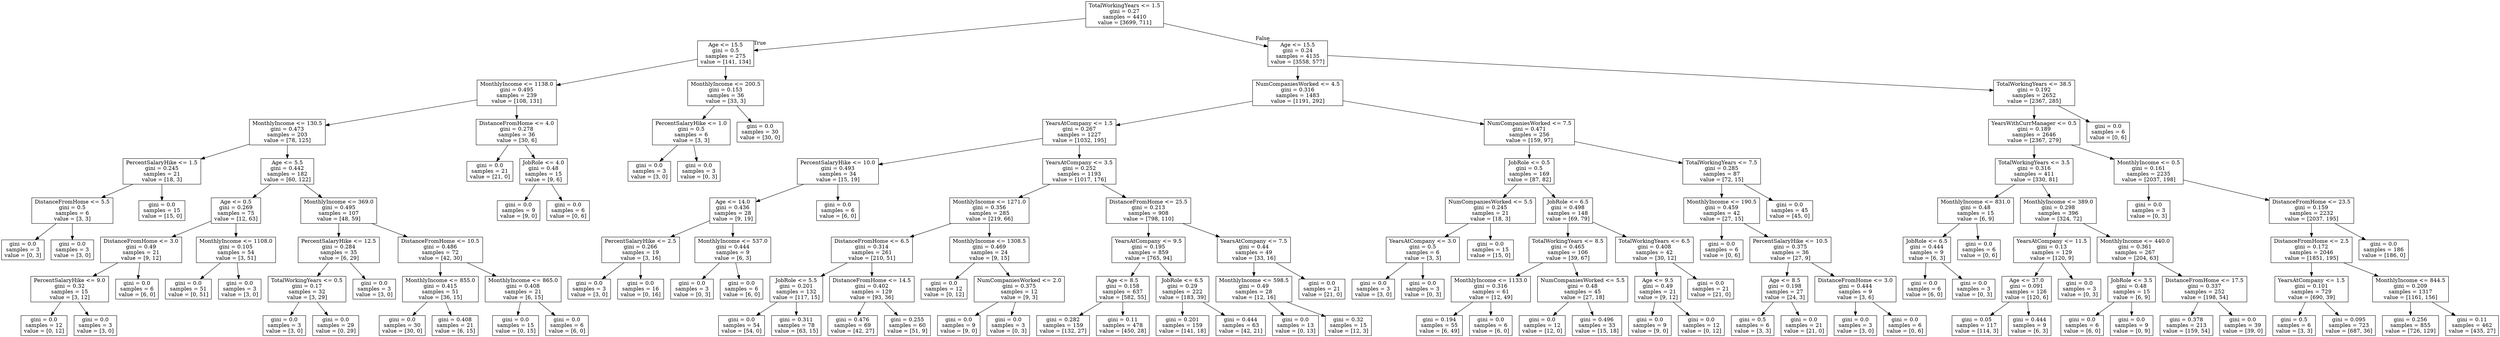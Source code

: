 digraph Tree {
node [shape=box] ;
0 [label="TotalWorkingYears <= 1.5\ngini = 0.27\nsamples = 4410\nvalue = [3699, 711]"] ;
1 [label="Age <= 15.5\ngini = 0.5\nsamples = 275\nvalue = [141, 134]"] ;
0 -> 1 [labeldistance=2.5, labelangle=45, headlabel="True"] ;
2 [label="MonthlyIncome <= 1138.0\ngini = 0.495\nsamples = 239\nvalue = [108, 131]"] ;
1 -> 2 ;
3 [label="MonthlyIncome <= 130.5\ngini = 0.473\nsamples = 203\nvalue = [78, 125]"] ;
2 -> 3 ;
4 [label="PercentSalaryHike <= 1.5\ngini = 0.245\nsamples = 21\nvalue = [18, 3]"] ;
3 -> 4 ;
5 [label="DistanceFromHome <= 5.5\ngini = 0.5\nsamples = 6\nvalue = [3, 3]"] ;
4 -> 5 ;
6 [label="gini = 0.0\nsamples = 3\nvalue = [0, 3]"] ;
5 -> 6 ;
7 [label="gini = 0.0\nsamples = 3\nvalue = [3, 0]"] ;
5 -> 7 ;
8 [label="gini = 0.0\nsamples = 15\nvalue = [15, 0]"] ;
4 -> 8 ;
9 [label="Age <= 5.5\ngini = 0.442\nsamples = 182\nvalue = [60, 122]"] ;
3 -> 9 ;
10 [label="Age <= 0.5\ngini = 0.269\nsamples = 75\nvalue = [12, 63]"] ;
9 -> 10 ;
11 [label="DistanceFromHome <= 3.0\ngini = 0.49\nsamples = 21\nvalue = [9, 12]"] ;
10 -> 11 ;
12 [label="PercentSalaryHike <= 9.0\ngini = 0.32\nsamples = 15\nvalue = [3, 12]"] ;
11 -> 12 ;
13 [label="gini = 0.0\nsamples = 12\nvalue = [0, 12]"] ;
12 -> 13 ;
14 [label="gini = 0.0\nsamples = 3\nvalue = [3, 0]"] ;
12 -> 14 ;
15 [label="gini = 0.0\nsamples = 6\nvalue = [6, 0]"] ;
11 -> 15 ;
16 [label="MonthlyIncome <= 1108.0\ngini = 0.105\nsamples = 54\nvalue = [3, 51]"] ;
10 -> 16 ;
17 [label="gini = 0.0\nsamples = 51\nvalue = [0, 51]"] ;
16 -> 17 ;
18 [label="gini = 0.0\nsamples = 3\nvalue = [3, 0]"] ;
16 -> 18 ;
19 [label="MonthlyIncome <= 369.0\ngini = 0.495\nsamples = 107\nvalue = [48, 59]"] ;
9 -> 19 ;
20 [label="PercentSalaryHike <= 12.5\ngini = 0.284\nsamples = 35\nvalue = [6, 29]"] ;
19 -> 20 ;
21 [label="TotalWorkingYears <= 0.5\ngini = 0.17\nsamples = 32\nvalue = [3, 29]"] ;
20 -> 21 ;
22 [label="gini = 0.0\nsamples = 3\nvalue = [3, 0]"] ;
21 -> 22 ;
23 [label="gini = 0.0\nsamples = 29\nvalue = [0, 29]"] ;
21 -> 23 ;
24 [label="gini = 0.0\nsamples = 3\nvalue = [3, 0]"] ;
20 -> 24 ;
25 [label="DistanceFromHome <= 10.5\ngini = 0.486\nsamples = 72\nvalue = [42, 30]"] ;
19 -> 25 ;
26 [label="MonthlyIncome <= 855.0\ngini = 0.415\nsamples = 51\nvalue = [36, 15]"] ;
25 -> 26 ;
27 [label="gini = 0.0\nsamples = 30\nvalue = [30, 0]"] ;
26 -> 27 ;
28 [label="gini = 0.408\nsamples = 21\nvalue = [6, 15]"] ;
26 -> 28 ;
29 [label="MonthlyIncome <= 865.0\ngini = 0.408\nsamples = 21\nvalue = [6, 15]"] ;
25 -> 29 ;
30 [label="gini = 0.0\nsamples = 15\nvalue = [0, 15]"] ;
29 -> 30 ;
31 [label="gini = 0.0\nsamples = 6\nvalue = [6, 0]"] ;
29 -> 31 ;
32 [label="DistanceFromHome <= 4.0\ngini = 0.278\nsamples = 36\nvalue = [30, 6]"] ;
2 -> 32 ;
33 [label="gini = 0.0\nsamples = 21\nvalue = [21, 0]"] ;
32 -> 33 ;
34 [label="JobRole <= 4.0\ngini = 0.48\nsamples = 15\nvalue = [9, 6]"] ;
32 -> 34 ;
35 [label="gini = 0.0\nsamples = 9\nvalue = [9, 0]"] ;
34 -> 35 ;
36 [label="gini = 0.0\nsamples = 6\nvalue = [0, 6]"] ;
34 -> 36 ;
37 [label="MonthlyIncome <= 200.5\ngini = 0.153\nsamples = 36\nvalue = [33, 3]"] ;
1 -> 37 ;
38 [label="PercentSalaryHike <= 1.0\ngini = 0.5\nsamples = 6\nvalue = [3, 3]"] ;
37 -> 38 ;
39 [label="gini = 0.0\nsamples = 3\nvalue = [3, 0]"] ;
38 -> 39 ;
40 [label="gini = 0.0\nsamples = 3\nvalue = [0, 3]"] ;
38 -> 40 ;
41 [label="gini = 0.0\nsamples = 30\nvalue = [30, 0]"] ;
37 -> 41 ;
42 [label="Age <= 15.5\ngini = 0.24\nsamples = 4135\nvalue = [3558, 577]"] ;
0 -> 42 [labeldistance=2.5, labelangle=-45, headlabel="False"] ;
43 [label="NumCompaniesWorked <= 4.5\ngini = 0.316\nsamples = 1483\nvalue = [1191, 292]"] ;
42 -> 43 ;
44 [label="YearsAtCompany <= 1.5\ngini = 0.267\nsamples = 1227\nvalue = [1032, 195]"] ;
43 -> 44 ;
45 [label="PercentSalaryHike <= 10.0\ngini = 0.493\nsamples = 34\nvalue = [15, 19]"] ;
44 -> 45 ;
46 [label="Age <= 14.0\ngini = 0.436\nsamples = 28\nvalue = [9, 19]"] ;
45 -> 46 ;
47 [label="PercentSalaryHike <= 2.5\ngini = 0.266\nsamples = 19\nvalue = [3, 16]"] ;
46 -> 47 ;
48 [label="gini = 0.0\nsamples = 3\nvalue = [3, 0]"] ;
47 -> 48 ;
49 [label="gini = 0.0\nsamples = 16\nvalue = [0, 16]"] ;
47 -> 49 ;
50 [label="MonthlyIncome <= 537.0\ngini = 0.444\nsamples = 9\nvalue = [6, 3]"] ;
46 -> 50 ;
51 [label="gini = 0.0\nsamples = 3\nvalue = [0, 3]"] ;
50 -> 51 ;
52 [label="gini = 0.0\nsamples = 6\nvalue = [6, 0]"] ;
50 -> 52 ;
53 [label="gini = 0.0\nsamples = 6\nvalue = [6, 0]"] ;
45 -> 53 ;
54 [label="YearsAtCompany <= 3.5\ngini = 0.252\nsamples = 1193\nvalue = [1017, 176]"] ;
44 -> 54 ;
55 [label="MonthlyIncome <= 1271.0\ngini = 0.356\nsamples = 285\nvalue = [219, 66]"] ;
54 -> 55 ;
56 [label="DistanceFromHome <= 6.5\ngini = 0.314\nsamples = 261\nvalue = [210, 51]"] ;
55 -> 56 ;
57 [label="JobRole <= 5.5\ngini = 0.201\nsamples = 132\nvalue = [117, 15]"] ;
56 -> 57 ;
58 [label="gini = 0.0\nsamples = 54\nvalue = [54, 0]"] ;
57 -> 58 ;
59 [label="gini = 0.311\nsamples = 78\nvalue = [63, 15]"] ;
57 -> 59 ;
60 [label="DistanceFromHome <= 14.5\ngini = 0.402\nsamples = 129\nvalue = [93, 36]"] ;
56 -> 60 ;
61 [label="gini = 0.476\nsamples = 69\nvalue = [42, 27]"] ;
60 -> 61 ;
62 [label="gini = 0.255\nsamples = 60\nvalue = [51, 9]"] ;
60 -> 62 ;
63 [label="MonthlyIncome <= 1308.5\ngini = 0.469\nsamples = 24\nvalue = [9, 15]"] ;
55 -> 63 ;
64 [label="gini = 0.0\nsamples = 12\nvalue = [0, 12]"] ;
63 -> 64 ;
65 [label="NumCompaniesWorked <= 2.0\ngini = 0.375\nsamples = 12\nvalue = [9, 3]"] ;
63 -> 65 ;
66 [label="gini = 0.0\nsamples = 9\nvalue = [9, 0]"] ;
65 -> 66 ;
67 [label="gini = 0.0\nsamples = 3\nvalue = [0, 3]"] ;
65 -> 67 ;
68 [label="DistanceFromHome <= 25.5\ngini = 0.213\nsamples = 908\nvalue = [798, 110]"] ;
54 -> 68 ;
69 [label="YearsAtCompany <= 9.5\ngini = 0.195\nsamples = 859\nvalue = [765, 94]"] ;
68 -> 69 ;
70 [label="Age <= 8.5\ngini = 0.158\nsamples = 637\nvalue = [582, 55]"] ;
69 -> 70 ;
71 [label="gini = 0.282\nsamples = 159\nvalue = [132, 27]"] ;
70 -> 71 ;
72 [label="gini = 0.11\nsamples = 478\nvalue = [450, 28]"] ;
70 -> 72 ;
73 [label="JobRole <= 6.5\ngini = 0.29\nsamples = 222\nvalue = [183, 39]"] ;
69 -> 73 ;
74 [label="gini = 0.201\nsamples = 159\nvalue = [141, 18]"] ;
73 -> 74 ;
75 [label="gini = 0.444\nsamples = 63\nvalue = [42, 21]"] ;
73 -> 75 ;
76 [label="YearsAtCompany <= 7.5\ngini = 0.44\nsamples = 49\nvalue = [33, 16]"] ;
68 -> 76 ;
77 [label="MonthlyIncome <= 598.5\ngini = 0.49\nsamples = 28\nvalue = [12, 16]"] ;
76 -> 77 ;
78 [label="gini = 0.0\nsamples = 13\nvalue = [0, 13]"] ;
77 -> 78 ;
79 [label="gini = 0.32\nsamples = 15\nvalue = [12, 3]"] ;
77 -> 79 ;
80 [label="gini = 0.0\nsamples = 21\nvalue = [21, 0]"] ;
76 -> 80 ;
81 [label="NumCompaniesWorked <= 7.5\ngini = 0.471\nsamples = 256\nvalue = [159, 97]"] ;
43 -> 81 ;
82 [label="JobRole <= 0.5\ngini = 0.5\nsamples = 169\nvalue = [87, 82]"] ;
81 -> 82 ;
83 [label="NumCompaniesWorked <= 5.5\ngini = 0.245\nsamples = 21\nvalue = [18, 3]"] ;
82 -> 83 ;
84 [label="YearsAtCompany <= 3.0\ngini = 0.5\nsamples = 6\nvalue = [3, 3]"] ;
83 -> 84 ;
85 [label="gini = 0.0\nsamples = 3\nvalue = [3, 0]"] ;
84 -> 85 ;
86 [label="gini = 0.0\nsamples = 3\nvalue = [0, 3]"] ;
84 -> 86 ;
87 [label="gini = 0.0\nsamples = 15\nvalue = [15, 0]"] ;
83 -> 87 ;
88 [label="JobRole <= 6.5\ngini = 0.498\nsamples = 148\nvalue = [69, 79]"] ;
82 -> 88 ;
89 [label="TotalWorkingYears <= 8.5\ngini = 0.465\nsamples = 106\nvalue = [39, 67]"] ;
88 -> 89 ;
90 [label="MonthlyIncome <= 1133.0\ngini = 0.316\nsamples = 61\nvalue = [12, 49]"] ;
89 -> 90 ;
91 [label="gini = 0.194\nsamples = 55\nvalue = [6, 49]"] ;
90 -> 91 ;
92 [label="gini = 0.0\nsamples = 6\nvalue = [6, 0]"] ;
90 -> 92 ;
93 [label="NumCompaniesWorked <= 5.5\ngini = 0.48\nsamples = 45\nvalue = [27, 18]"] ;
89 -> 93 ;
94 [label="gini = 0.0\nsamples = 12\nvalue = [12, 0]"] ;
93 -> 94 ;
95 [label="gini = 0.496\nsamples = 33\nvalue = [15, 18]"] ;
93 -> 95 ;
96 [label="TotalWorkingYears <= 6.5\ngini = 0.408\nsamples = 42\nvalue = [30, 12]"] ;
88 -> 96 ;
97 [label="Age <= 9.5\ngini = 0.49\nsamples = 21\nvalue = [9, 12]"] ;
96 -> 97 ;
98 [label="gini = 0.0\nsamples = 9\nvalue = [9, 0]"] ;
97 -> 98 ;
99 [label="gini = 0.0\nsamples = 12\nvalue = [0, 12]"] ;
97 -> 99 ;
100 [label="gini = 0.0\nsamples = 21\nvalue = [21, 0]"] ;
96 -> 100 ;
101 [label="TotalWorkingYears <= 7.5\ngini = 0.285\nsamples = 87\nvalue = [72, 15]"] ;
81 -> 101 ;
102 [label="MonthlyIncome <= 190.5\ngini = 0.459\nsamples = 42\nvalue = [27, 15]"] ;
101 -> 102 ;
103 [label="gini = 0.0\nsamples = 6\nvalue = [0, 6]"] ;
102 -> 103 ;
104 [label="PercentSalaryHike <= 10.5\ngini = 0.375\nsamples = 36\nvalue = [27, 9]"] ;
102 -> 104 ;
105 [label="Age <= 8.5\ngini = 0.198\nsamples = 27\nvalue = [24, 3]"] ;
104 -> 105 ;
106 [label="gini = 0.5\nsamples = 6\nvalue = [3, 3]"] ;
105 -> 106 ;
107 [label="gini = 0.0\nsamples = 21\nvalue = [21, 0]"] ;
105 -> 107 ;
108 [label="DistanceFromHome <= 3.0\ngini = 0.444\nsamples = 9\nvalue = [3, 6]"] ;
104 -> 108 ;
109 [label="gini = 0.0\nsamples = 3\nvalue = [3, 0]"] ;
108 -> 109 ;
110 [label="gini = 0.0\nsamples = 6\nvalue = [0, 6]"] ;
108 -> 110 ;
111 [label="gini = 0.0\nsamples = 45\nvalue = [45, 0]"] ;
101 -> 111 ;
112 [label="TotalWorkingYears <= 38.5\ngini = 0.192\nsamples = 2652\nvalue = [2367, 285]"] ;
42 -> 112 ;
113 [label="YearsWithCurrManager <= 0.5\ngini = 0.189\nsamples = 2646\nvalue = [2367, 279]"] ;
112 -> 113 ;
114 [label="TotalWorkingYears <= 3.5\ngini = 0.316\nsamples = 411\nvalue = [330, 81]"] ;
113 -> 114 ;
115 [label="MonthlyIncome <= 831.0\ngini = 0.48\nsamples = 15\nvalue = [6, 9]"] ;
114 -> 115 ;
116 [label="JobRole <= 6.5\ngini = 0.444\nsamples = 9\nvalue = [6, 3]"] ;
115 -> 116 ;
117 [label="gini = 0.0\nsamples = 6\nvalue = [6, 0]"] ;
116 -> 117 ;
118 [label="gini = 0.0\nsamples = 3\nvalue = [0, 3]"] ;
116 -> 118 ;
119 [label="gini = 0.0\nsamples = 6\nvalue = [0, 6]"] ;
115 -> 119 ;
120 [label="MonthlyIncome <= 389.0\ngini = 0.298\nsamples = 396\nvalue = [324, 72]"] ;
114 -> 120 ;
121 [label="YearsAtCompany <= 11.5\ngini = 0.13\nsamples = 129\nvalue = [120, 9]"] ;
120 -> 121 ;
122 [label="Age <= 37.0\ngini = 0.091\nsamples = 126\nvalue = [120, 6]"] ;
121 -> 122 ;
123 [label="gini = 0.05\nsamples = 117\nvalue = [114, 3]"] ;
122 -> 123 ;
124 [label="gini = 0.444\nsamples = 9\nvalue = [6, 3]"] ;
122 -> 124 ;
125 [label="gini = 0.0\nsamples = 3\nvalue = [0, 3]"] ;
121 -> 125 ;
126 [label="MonthlyIncome <= 440.0\ngini = 0.361\nsamples = 267\nvalue = [204, 63]"] ;
120 -> 126 ;
127 [label="JobRole <= 3.5\ngini = 0.48\nsamples = 15\nvalue = [6, 9]"] ;
126 -> 127 ;
128 [label="gini = 0.0\nsamples = 6\nvalue = [6, 0]"] ;
127 -> 128 ;
129 [label="gini = 0.0\nsamples = 9\nvalue = [0, 9]"] ;
127 -> 129 ;
130 [label="DistanceFromHome <= 17.5\ngini = 0.337\nsamples = 252\nvalue = [198, 54]"] ;
126 -> 130 ;
131 [label="gini = 0.378\nsamples = 213\nvalue = [159, 54]"] ;
130 -> 131 ;
132 [label="gini = 0.0\nsamples = 39\nvalue = [39, 0]"] ;
130 -> 132 ;
133 [label="MonthlyIncome <= 0.5\ngini = 0.161\nsamples = 2235\nvalue = [2037, 198]"] ;
113 -> 133 ;
134 [label="gini = 0.0\nsamples = 3\nvalue = [0, 3]"] ;
133 -> 134 ;
135 [label="DistanceFromHome <= 23.5\ngini = 0.159\nsamples = 2232\nvalue = [2037, 195]"] ;
133 -> 135 ;
136 [label="DistanceFromHome <= 2.5\ngini = 0.172\nsamples = 2046\nvalue = [1851, 195]"] ;
135 -> 136 ;
137 [label="YearsAtCompany <= 1.5\ngini = 0.101\nsamples = 729\nvalue = [690, 39]"] ;
136 -> 137 ;
138 [label="gini = 0.5\nsamples = 6\nvalue = [3, 3]"] ;
137 -> 138 ;
139 [label="gini = 0.095\nsamples = 723\nvalue = [687, 36]"] ;
137 -> 139 ;
140 [label="MonthlyIncome <= 844.5\ngini = 0.209\nsamples = 1317\nvalue = [1161, 156]"] ;
136 -> 140 ;
141 [label="gini = 0.256\nsamples = 855\nvalue = [726, 129]"] ;
140 -> 141 ;
142 [label="gini = 0.11\nsamples = 462\nvalue = [435, 27]"] ;
140 -> 142 ;
143 [label="gini = 0.0\nsamples = 186\nvalue = [186, 0]"] ;
135 -> 143 ;
144 [label="gini = 0.0\nsamples = 6\nvalue = [0, 6]"] ;
112 -> 144 ;
}